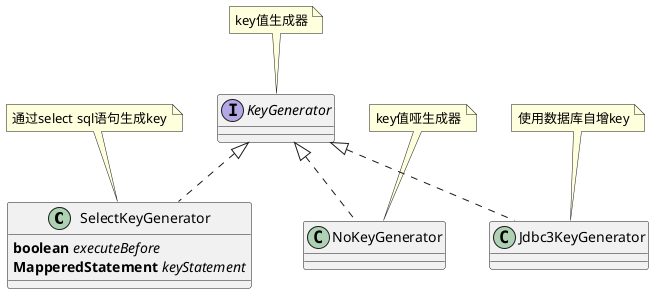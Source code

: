 @startuml

class SelectKeyGenerator implements KeyGenerator

note top of KeyGenerator
    key值生成器
end note

SelectKeyGenerator : <b>boolean</b> <i>executeBefore</i>
SelectKeyGenerator : <b>MapperedStatement</b> <i>keyStatement</i>

note top of SelectKeyGenerator
    通过select sql语句生成key
end note

class NoKeyGenerator implements KeyGenerator

note top of NoKeyGenerator
    key值哑生成器
end note

class Jdbc3KeyGenerator implements KeyGenerator

note top of Jdbc3KeyGenerator
    使用数据库自增key
end note

@enduml